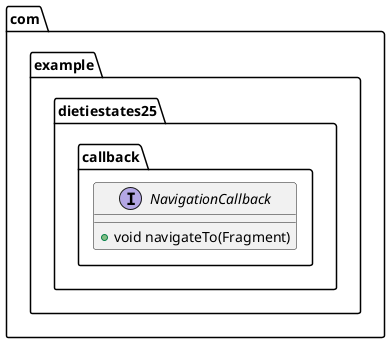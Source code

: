 @startuml
interface com.example.dietiestates25.callback.NavigationCallback {
+ void navigateTo(Fragment)
}

@enduml
